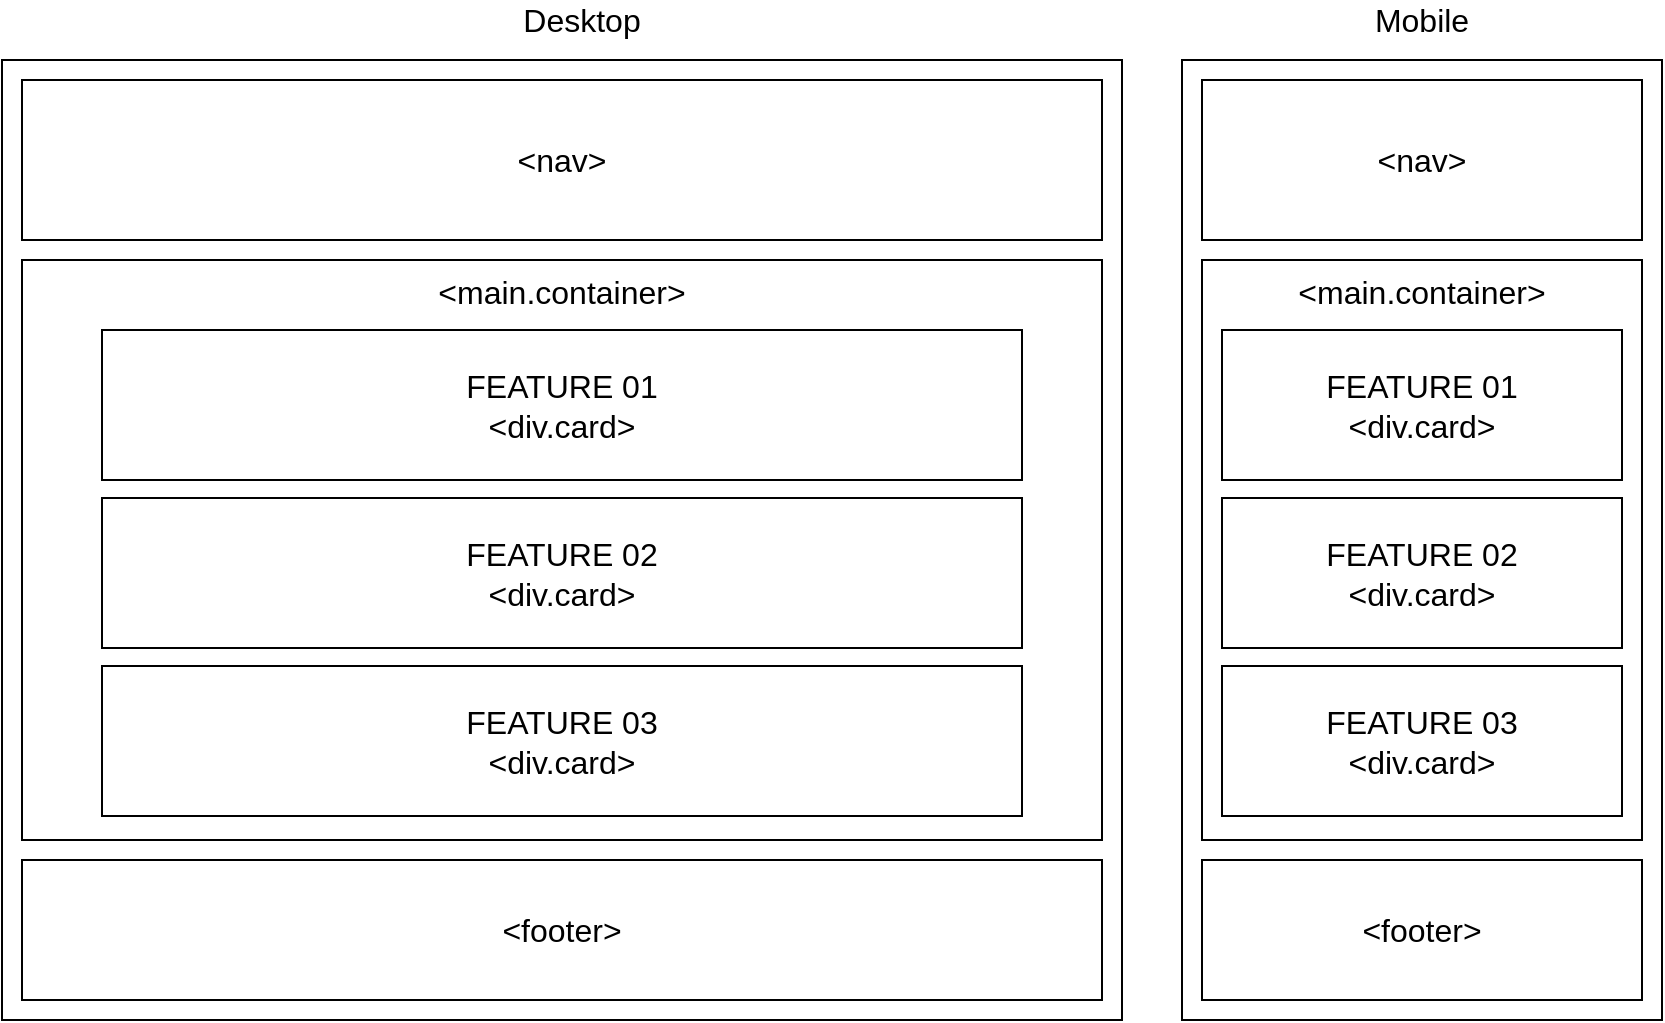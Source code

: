 <mxfile version="13.6.2" type="device"><diagram id="jRQb_A84GcNsBGddRGya" name="Page-1"><mxGraphModel dx="946" dy="574" grid="1" gridSize="10" guides="1" tooltips="1" connect="1" arrows="1" fold="1" page="1" pageScale="1" pageWidth="850" pageHeight="1100" math="0" shadow="0"><root><mxCell id="0"/><mxCell id="1" parent="0"/><mxCell id="arydJGkJvx9tACGR5mo9-2" value="" style="rounded=0;whiteSpace=wrap;html=1;" vertex="1" parent="1"><mxGeometry x="10" y="40" width="560" height="480" as="geometry"/></mxCell><mxCell id="arydJGkJvx9tACGR5mo9-3" value="" style="rounded=0;whiteSpace=wrap;html=1;" vertex="1" parent="1"><mxGeometry x="600" y="40" width="240" height="480" as="geometry"/></mxCell><mxCell id="arydJGkJvx9tACGR5mo9-4" value="&lt;font style=&quot;font-size: 16px&quot;&gt;Desktop&lt;/font&gt;" style="text;html=1;strokeColor=none;fillColor=none;align=center;verticalAlign=middle;whiteSpace=wrap;rounded=0;" vertex="1" parent="1"><mxGeometry x="280" y="10" width="40" height="20" as="geometry"/></mxCell><mxCell id="arydJGkJvx9tACGR5mo9-6" value="&lt;font style=&quot;font-size: 16px&quot;&gt;Mobile&lt;br&gt;&lt;/font&gt;" style="text;html=1;strokeColor=none;fillColor=none;align=center;verticalAlign=middle;whiteSpace=wrap;rounded=0;" vertex="1" parent="1"><mxGeometry x="700" y="10" width="40" height="20" as="geometry"/></mxCell><mxCell id="arydJGkJvx9tACGR5mo9-9" value="&lt;font&gt;&lt;font style=&quot;font-size: 16px&quot;&gt;&amp;lt;nav&amp;gt;&lt;/font&gt;&lt;br&gt;&lt;/font&gt;" style="rounded=0;whiteSpace=wrap;html=1;" vertex="1" parent="1"><mxGeometry x="20" y="50" width="540" height="80" as="geometry"/></mxCell><mxCell id="arydJGkJvx9tACGR5mo9-10" value="&lt;font&gt;&lt;font style=&quot;font-size: 16px&quot;&gt;&amp;lt;main.container&amp;gt;&lt;/font&gt;&lt;br&gt;&lt;/font&gt;" style="rounded=0;whiteSpace=wrap;html=1;verticalAlign=top;" vertex="1" parent="1"><mxGeometry x="20" y="140" width="540" height="290" as="geometry"/></mxCell><mxCell id="arydJGkJvx9tACGR5mo9-11" value="&lt;font&gt;&lt;font style=&quot;font-size: 16px&quot;&gt;&amp;lt;footer&amp;gt;&lt;/font&gt;&lt;br&gt;&lt;/font&gt;" style="rounded=0;whiteSpace=wrap;html=1;" vertex="1" parent="1"><mxGeometry x="20" y="440" width="540" height="70" as="geometry"/></mxCell><mxCell id="arydJGkJvx9tACGR5mo9-13" value="&lt;font style=&quot;font-size: 16px&quot;&gt;FEATURE 01&lt;br&gt;&amp;lt;div.card&amp;gt;&lt;br&gt;&lt;/font&gt;" style="rounded=0;whiteSpace=wrap;html=1;" vertex="1" parent="1"><mxGeometry x="60" y="175" width="460" height="75" as="geometry"/></mxCell><mxCell id="arydJGkJvx9tACGR5mo9-16" value="&lt;font&gt;&lt;font style=&quot;font-size: 16px&quot;&gt;&amp;lt;nav&amp;gt;&lt;/font&gt;&lt;br&gt;&lt;/font&gt;" style="rounded=0;whiteSpace=wrap;html=1;" vertex="1" parent="1"><mxGeometry x="610" y="50" width="220" height="80" as="geometry"/></mxCell><mxCell id="arydJGkJvx9tACGR5mo9-17" value="&lt;font&gt;&lt;font style=&quot;font-size: 16px&quot;&gt;&amp;lt;main.container&amp;gt;&lt;/font&gt;&lt;br&gt;&lt;/font&gt;" style="rounded=0;whiteSpace=wrap;html=1;verticalAlign=top;" vertex="1" parent="1"><mxGeometry x="610" y="140" width="220" height="290" as="geometry"/></mxCell><mxCell id="arydJGkJvx9tACGR5mo9-18" value="&lt;font&gt;&lt;font style=&quot;font-size: 16px&quot;&gt;&amp;lt;footer&amp;gt;&lt;/font&gt;&lt;br&gt;&lt;/font&gt;" style="rounded=0;whiteSpace=wrap;html=1;" vertex="1" parent="1"><mxGeometry x="610" y="440" width="220" height="70" as="geometry"/></mxCell><mxCell id="arydJGkJvx9tACGR5mo9-23" value="&lt;font style=&quot;font-size: 16px&quot;&gt;FEATURE 02&lt;br&gt;&amp;lt;div.card&amp;gt;&lt;br&gt;&lt;/font&gt;" style="rounded=0;whiteSpace=wrap;html=1;" vertex="1" parent="1"><mxGeometry x="60" y="259" width="460" height="75" as="geometry"/></mxCell><mxCell id="arydJGkJvx9tACGR5mo9-24" value="&lt;font style=&quot;font-size: 16px&quot;&gt;FEATURE 03&lt;br&gt;&amp;lt;div.card&amp;gt;&lt;br&gt;&lt;/font&gt;" style="rounded=0;whiteSpace=wrap;html=1;" vertex="1" parent="1"><mxGeometry x="60" y="343" width="460" height="75" as="geometry"/></mxCell><mxCell id="arydJGkJvx9tACGR5mo9-25" value="&lt;font style=&quot;font-size: 16px&quot;&gt;FEATURE 01&lt;br&gt;&amp;lt;div.card&amp;gt;&lt;br&gt;&lt;/font&gt;" style="rounded=0;whiteSpace=wrap;html=1;" vertex="1" parent="1"><mxGeometry x="620" y="175" width="200" height="75" as="geometry"/></mxCell><mxCell id="arydJGkJvx9tACGR5mo9-26" value="&lt;font style=&quot;font-size: 16px&quot;&gt;FEATURE 02&lt;br&gt;&amp;lt;div.card&amp;gt;&lt;br&gt;&lt;/font&gt;" style="rounded=0;whiteSpace=wrap;html=1;" vertex="1" parent="1"><mxGeometry x="620" y="259" width="200" height="75" as="geometry"/></mxCell><mxCell id="arydJGkJvx9tACGR5mo9-27" value="&lt;font style=&quot;font-size: 16px&quot;&gt;FEATURE 03&lt;br&gt;&amp;lt;div.card&amp;gt;&lt;br&gt;&lt;/font&gt;" style="rounded=0;whiteSpace=wrap;html=1;" vertex="1" parent="1"><mxGeometry x="620" y="343" width="200" height="75" as="geometry"/></mxCell></root></mxGraphModel></diagram></mxfile>